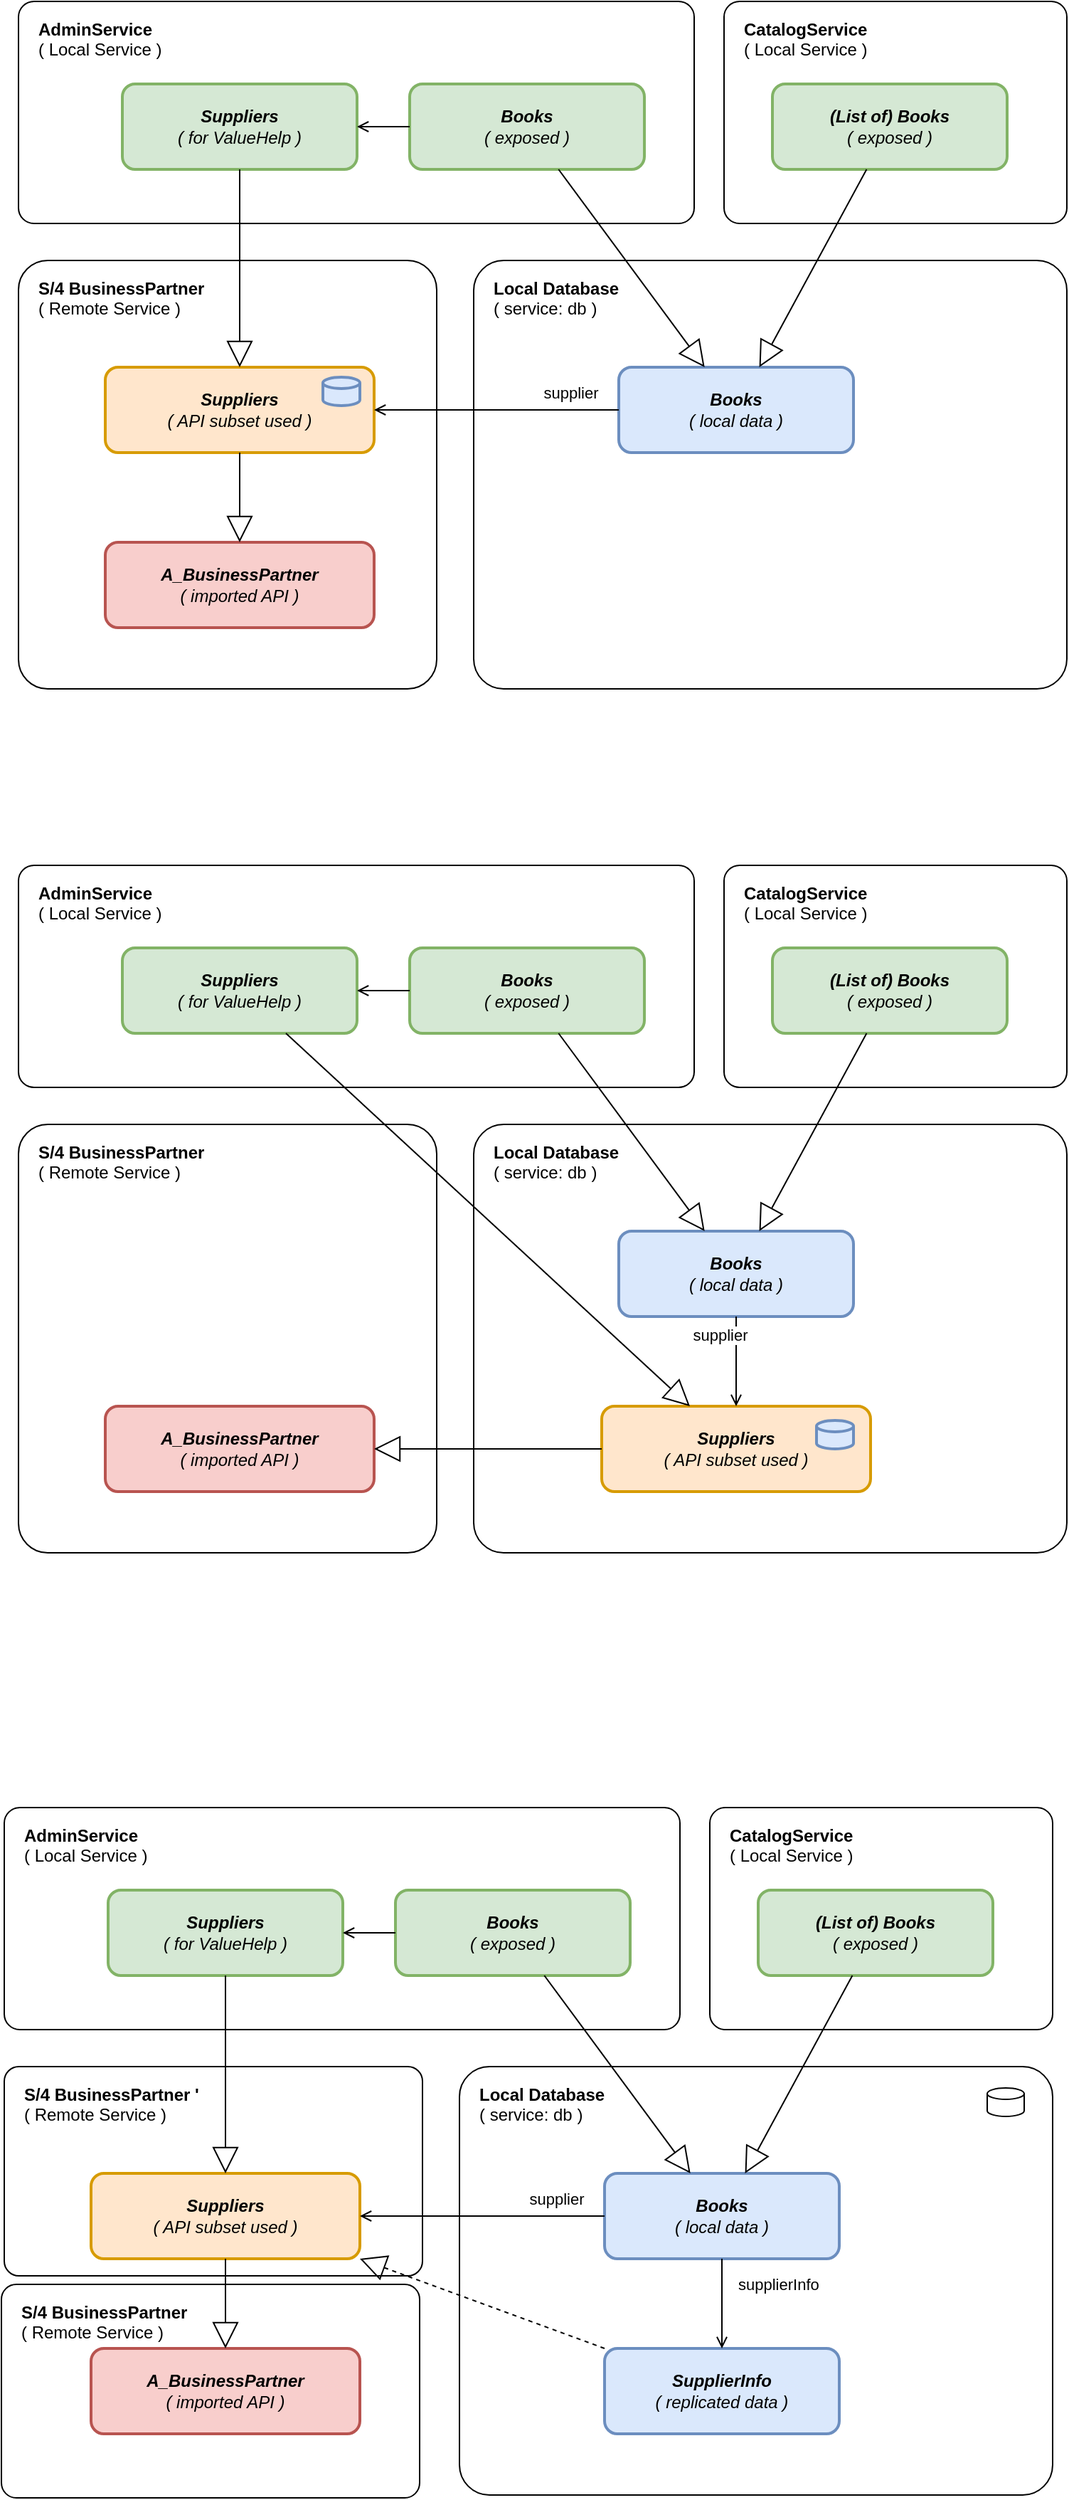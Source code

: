 <mxfile version="14.6.13" type="device"><diagram id="kIZwyAu_b989F7xyfxsf" name="Page-1"><mxGraphModel dx="1106" dy="1797" grid="0" gridSize="10" guides="1" tooltips="1" connect="1" arrows="1" fold="1" page="0" pageScale="1" pageWidth="827" pageHeight="1169" math="0" shadow="0"><root><mxCell id="0"/><mxCell id="1" parent="0"/><mxCell id="9PEQu4uncwa_wtTEgts3-1" value="S/4 BusinessPartner &lt;br&gt;&lt;span style=&quot;font-weight: normal&quot;&gt;( Remote Service&amp;nbsp;)&lt;/span&gt;" style="rounded=1;whiteSpace=wrap;html=1;sketch=0;verticalAlign=top;align=left;arcSize=7;spacing=8;spacingLeft=6;fontStyle=1" vertex="1" parent="1"><mxGeometry x="299" y="939" width="294" height="150" as="geometry"/></mxCell><mxCell id="_XM6uwQSE-7KdSLOaSL6-67" value="Local Database&lt;br&gt;&lt;span style=&quot;font-weight: 400&quot;&gt;( service: db )&lt;/span&gt;" style="rounded=1;whiteSpace=wrap;html=1;sketch=0;verticalAlign=top;align=left;arcSize=7;spacing=8;spacingLeft=6;fontStyle=1" parent="1" vertex="1"><mxGeometry x="631" y="124" width="417" height="301" as="geometry"/></mxCell><mxCell id="_XM6uwQSE-7KdSLOaSL6-20" value="S/4 BusinessPartner '&lt;br&gt;&lt;span style=&quot;font-weight: normal&quot;&gt;( Remote Service&amp;nbsp;)&lt;/span&gt;" style="rounded=1;whiteSpace=wrap;html=1;sketch=0;verticalAlign=top;align=left;arcSize=7;spacing=8;spacingLeft=6;fontStyle=1" parent="1" vertex="1"><mxGeometry x="301" y="786" width="294" height="147" as="geometry"/></mxCell><mxCell id="_XM6uwQSE-7KdSLOaSL6-21" value="&lt;b&gt;A_BusinessPartner&lt;br&gt;&lt;/b&gt;&lt;div&gt;&lt;span&gt;( imported API )&lt;/span&gt;&lt;/div&gt;" style="rounded=1;whiteSpace=wrap;html=1;sketch=0;align=center;fontStyle=2;fillColor=#f8cecc;strokeColor=#b85450;strokeWidth=2;" parent="1" vertex="1"><mxGeometry x="362" y="984" width="189" height="60" as="geometry"/></mxCell><mxCell id="_XM6uwQSE-7KdSLOaSL6-22" value="&lt;b&gt;Suppliers&lt;br&gt;&lt;/b&gt;&lt;div&gt;&lt;span&gt;( API subset used )&lt;/span&gt;&lt;/div&gt;" style="rounded=1;whiteSpace=wrap;html=1;sketch=0;align=center;fontStyle=2;fillColor=#ffe6cc;strokeColor=#d79b00;strokeWidth=2;" parent="1" vertex="1"><mxGeometry x="362" y="861" width="189" height="60" as="geometry"/></mxCell><mxCell id="_XM6uwQSE-7KdSLOaSL6-23" value="" style="endArrow=block;endSize=16;endFill=0;html=1;" parent="1" source="_XM6uwQSE-7KdSLOaSL6-22" target="_XM6uwQSE-7KdSLOaSL6-21" edge="1"><mxGeometry width="160" relative="1" as="geometry"><mxPoint x="724" y="533" as="sourcePoint"/><mxPoint x="214" y="890" as="targetPoint"/></mxGeometry></mxCell><mxCell id="_XM6uwQSE-7KdSLOaSL6-24" value="AdminService&lt;br&gt;&lt;span style=&quot;font-weight: normal&quot;&gt;( Local Service )&lt;/span&gt;" style="rounded=1;whiteSpace=wrap;html=1;sketch=0;verticalAlign=top;align=left;arcSize=7;spacing=8;spacingLeft=6;fontStyle=1" parent="1" vertex="1"><mxGeometry x="301" y="604" width="475" height="156" as="geometry"/></mxCell><mxCell id="_XM6uwQSE-7KdSLOaSL6-25" value="CatalogService&lt;br&gt;&lt;span style=&quot;font-weight: 400&quot;&gt;( Local Service )&lt;/span&gt;" style="rounded=1;whiteSpace=wrap;html=1;sketch=0;verticalAlign=top;align=left;arcSize=7;spacing=8;spacingLeft=6;fontStyle=1" parent="1" vertex="1"><mxGeometry x="797" y="604" width="241" height="156" as="geometry"/></mxCell><mxCell id="_XM6uwQSE-7KdSLOaSL6-26" value="Local Database&lt;br&gt;&lt;span style=&quot;font-weight: 400&quot;&gt;( service: db )&lt;/span&gt;" style="rounded=1;whiteSpace=wrap;html=1;sketch=0;verticalAlign=top;align=left;arcSize=7;spacing=8;spacingLeft=6;fontStyle=1" parent="1" vertex="1"><mxGeometry x="621" y="786" width="417" height="301" as="geometry"/></mxCell><mxCell id="_XM6uwQSE-7KdSLOaSL6-27" value="&lt;b&gt;SupplierInfo&lt;br&gt;&lt;/b&gt;&lt;div&gt;&lt;span&gt;( replicated data )&lt;/span&gt;&lt;/div&gt;" style="rounded=1;whiteSpace=wrap;html=1;sketch=0;align=center;fontStyle=2;fillColor=#dae8fc;strokeColor=#6c8ebf;strokeWidth=2;" parent="1" vertex="1"><mxGeometry x="723" y="984" width="165" height="60" as="geometry"/></mxCell><mxCell id="_XM6uwQSE-7KdSLOaSL6-28" value="" style="endArrow=block;endSize=16;endFill=0;html=1;entryX=1;entryY=1;entryDx=0;entryDy=0;exitX=0;exitY=0;exitDx=0;exitDy=0;dashed=1;" parent="1" source="_XM6uwQSE-7KdSLOaSL6-27" target="_XM6uwQSE-7KdSLOaSL6-22" edge="1"><mxGeometry width="160" relative="1" as="geometry"><mxPoint x="382" y="901" as="sourcePoint"/><mxPoint x="327" y="901" as="targetPoint"/></mxGeometry></mxCell><mxCell id="_XM6uwQSE-7KdSLOaSL6-29" value="" style="shape=cylinder3;whiteSpace=wrap;html=1;boundedLbl=1;backgroundOutline=1;size=4;sketch=0;" parent="1" vertex="1"><mxGeometry x="992" y="801" width="26" height="20" as="geometry"/></mxCell><mxCell id="_XM6uwQSE-7KdSLOaSL6-30" value="&lt;b&gt;Books&lt;br&gt;&lt;/b&gt;&lt;div&gt;&lt;span&gt;( local data )&lt;/span&gt;&lt;/div&gt;" style="rounded=1;whiteSpace=wrap;html=1;sketch=0;align=center;fontStyle=2;fillColor=#dae8fc;strokeColor=#6c8ebf;strokeWidth=2;" parent="1" vertex="1"><mxGeometry x="723" y="861" width="165" height="60" as="geometry"/></mxCell><mxCell id="_XM6uwQSE-7KdSLOaSL6-31" value="supplierInfo" style="endArrow=open;html=1;endFill=0;align=left;" parent="1" source="_XM6uwQSE-7KdSLOaSL6-30" target="_XM6uwQSE-7KdSLOaSL6-27" edge="1"><mxGeometry x="-0.429" y="9" width="50" height="50" relative="1" as="geometry"><mxPoint x="631" y="902" as="sourcePoint"/><mxPoint x="834" y="1122" as="targetPoint"/><mxPoint as="offset"/></mxGeometry></mxCell><mxCell id="_XM6uwQSE-7KdSLOaSL6-32" value="supplier" style="endArrow=open;html=1;endFill=0;" parent="1" source="_XM6uwQSE-7KdSLOaSL6-30" target="_XM6uwQSE-7KdSLOaSL6-22" edge="1"><mxGeometry x="-0.605" y="-12" width="50" height="50" relative="1" as="geometry"><mxPoint x="838" y="901" as="sourcePoint"/><mxPoint x="887" y="901" as="targetPoint"/><mxPoint as="offset"/></mxGeometry></mxCell><mxCell id="_XM6uwQSE-7KdSLOaSL6-33" value="&lt;b&gt;Suppliers&lt;br&gt;&lt;/b&gt;&lt;div&gt;&lt;span&gt;( for ValueHelp )&lt;/span&gt;&lt;/div&gt;" style="rounded=1;whiteSpace=wrap;html=1;sketch=0;align=center;fontStyle=2;fillColor=#d5e8d4;strokeColor=#82b366;strokeWidth=2;" parent="1" vertex="1"><mxGeometry x="374" y="662" width="165" height="60" as="geometry"/></mxCell><mxCell id="_XM6uwQSE-7KdSLOaSL6-34" value="" style="endArrow=block;endSize=16;endFill=0;html=1;" parent="1" source="_XM6uwQSE-7KdSLOaSL6-33" target="_XM6uwQSE-7KdSLOaSL6-22" edge="1"><mxGeometry width="160" relative="1" as="geometry"><mxPoint x="673" y="887" as="sourcePoint"/><mxPoint x="571" y="887" as="targetPoint"/></mxGeometry></mxCell><mxCell id="_XM6uwQSE-7KdSLOaSL6-35" value="&lt;b&gt;Books&lt;br&gt;&lt;/b&gt;&lt;div&gt;&lt;span&gt;( exposed )&lt;/span&gt;&lt;/div&gt;" style="rounded=1;whiteSpace=wrap;html=1;sketch=0;align=center;fontStyle=2;fillColor=#d5e8d4;strokeColor=#82b366;strokeWidth=2;" parent="1" vertex="1"><mxGeometry x="576" y="662" width="165" height="60" as="geometry"/></mxCell><mxCell id="_XM6uwQSE-7KdSLOaSL6-36" value="&lt;b&gt;(List of) Books&lt;br&gt;&lt;/b&gt;&lt;div&gt;&lt;span&gt;( exposed )&lt;/span&gt;&lt;/div&gt;" style="rounded=1;whiteSpace=wrap;html=1;sketch=0;align=center;fontStyle=2;fillColor=#d5e8d4;strokeColor=#82b366;strokeWidth=2;" parent="1" vertex="1"><mxGeometry x="831" y="662" width="165" height="60" as="geometry"/></mxCell><mxCell id="_XM6uwQSE-7KdSLOaSL6-37" value="" style="endArrow=block;endSize=16;endFill=0;html=1;" parent="1" source="_XM6uwQSE-7KdSLOaSL6-35" target="_XM6uwQSE-7KdSLOaSL6-30" edge="1"><mxGeometry width="160" relative="1" as="geometry"><mxPoint x="476.5" y="744" as="sourcePoint"/><mxPoint x="476.5" y="857" as="targetPoint"/></mxGeometry></mxCell><mxCell id="_XM6uwQSE-7KdSLOaSL6-38" value="" style="endArrow=block;endSize=16;endFill=0;html=1;" parent="1" source="_XM6uwQSE-7KdSLOaSL6-36" target="_XM6uwQSE-7KdSLOaSL6-30" edge="1"><mxGeometry width="160" relative="1" as="geometry"><mxPoint x="736.402" y="744" as="sourcePoint"/><mxPoint x="920.598" y="857" as="targetPoint"/></mxGeometry></mxCell><mxCell id="_XM6uwQSE-7KdSLOaSL6-40" value="" style="endArrow=open;html=1;endFill=0;" parent="1" source="_XM6uwQSE-7KdSLOaSL6-35" target="_XM6uwQSE-7KdSLOaSL6-33" edge="1"><mxGeometry x="-0.568" y="-16" width="50" height="50" relative="1" as="geometry"><mxPoint x="733" y="901" as="sourcePoint"/><mxPoint x="561" y="901" as="targetPoint"/><mxPoint as="offset"/></mxGeometry></mxCell><mxCell id="_XM6uwQSE-7KdSLOaSL6-41" value="S/4 BusinessPartner &lt;br&gt;&lt;span style=&quot;font-weight: normal&quot;&gt;( Remote Service&amp;nbsp;)&lt;/span&gt;" style="rounded=1;whiteSpace=wrap;html=1;sketch=0;verticalAlign=top;align=left;arcSize=7;spacing=8;spacingLeft=6;fontStyle=1" parent="1" vertex="1"><mxGeometry x="311" y="-483" width="294" height="301" as="geometry"/></mxCell><mxCell id="_XM6uwQSE-7KdSLOaSL6-42" value="&lt;b&gt;A_BusinessPartner&lt;br&gt;&lt;/b&gt;&lt;div&gt;&lt;span&gt;( imported API )&lt;/span&gt;&lt;/div&gt;" style="rounded=1;whiteSpace=wrap;html=1;sketch=0;align=center;fontStyle=2;fillColor=#f8cecc;strokeColor=#b85450;strokeWidth=2;" parent="1" vertex="1"><mxGeometry x="372" y="-285" width="189" height="60" as="geometry"/></mxCell><mxCell id="_XM6uwQSE-7KdSLOaSL6-43" value="&lt;b&gt;Suppliers&lt;br&gt;&lt;/b&gt;&lt;div&gt;&lt;span&gt;( API subset used )&lt;/span&gt;&lt;/div&gt;" style="rounded=1;whiteSpace=wrap;html=1;sketch=0;align=center;fontStyle=2;fillColor=#ffe6cc;strokeColor=#d79b00;strokeWidth=2;" parent="1" vertex="1"><mxGeometry x="372" y="-408" width="189" height="60" as="geometry"/></mxCell><mxCell id="_XM6uwQSE-7KdSLOaSL6-44" value="" style="endArrow=block;endSize=16;endFill=0;html=1;" parent="1" source="_XM6uwQSE-7KdSLOaSL6-43" target="_XM6uwQSE-7KdSLOaSL6-42" edge="1"><mxGeometry width="160" relative="1" as="geometry"><mxPoint x="734" y="-736" as="sourcePoint"/><mxPoint x="224" y="-379" as="targetPoint"/></mxGeometry></mxCell><mxCell id="_XM6uwQSE-7KdSLOaSL6-45" value="AdminService&lt;br&gt;&lt;span style=&quot;font-weight: normal&quot;&gt;( Local Service )&lt;/span&gt;" style="rounded=1;whiteSpace=wrap;html=1;sketch=0;verticalAlign=top;align=left;arcSize=7;spacing=8;spacingLeft=6;fontStyle=1" parent="1" vertex="1"><mxGeometry x="311" y="-665" width="475" height="156" as="geometry"/></mxCell><mxCell id="_XM6uwQSE-7KdSLOaSL6-46" value="CatalogService&lt;br&gt;&lt;span style=&quot;font-weight: 400&quot;&gt;( Local Service )&lt;/span&gt;" style="rounded=1;whiteSpace=wrap;html=1;sketch=0;verticalAlign=top;align=left;arcSize=7;spacing=8;spacingLeft=6;fontStyle=1" parent="1" vertex="1"><mxGeometry x="807" y="-665" width="241" height="156" as="geometry"/></mxCell><mxCell id="_XM6uwQSE-7KdSLOaSL6-47" value="Local Database&lt;br&gt;&lt;span style=&quot;font-weight: 400&quot;&gt;( service: db )&lt;/span&gt;" style="rounded=1;whiteSpace=wrap;html=1;sketch=0;verticalAlign=top;align=left;arcSize=7;spacing=8;spacingLeft=6;fontStyle=1" parent="1" vertex="1"><mxGeometry x="631" y="-483" width="417" height="301" as="geometry"/></mxCell><mxCell id="_XM6uwQSE-7KdSLOaSL6-50" value="" style="shape=cylinder3;whiteSpace=wrap;html=1;boundedLbl=1;backgroundOutline=1;size=4;sketch=0;fillColor=#dae8fc;strokeColor=#6c8ebf;strokeWidth=2;" parent="1" vertex="1"><mxGeometry x="525" y="-401" width="26" height="20" as="geometry"/></mxCell><mxCell id="_XM6uwQSE-7KdSLOaSL6-51" value="&lt;b&gt;Books&lt;br&gt;&lt;/b&gt;&lt;div&gt;&lt;span&gt;( local data )&lt;/span&gt;&lt;/div&gt;" style="rounded=1;whiteSpace=wrap;html=1;sketch=0;align=center;fontStyle=2;fillColor=#dae8fc;strokeColor=#6c8ebf;strokeWidth=2;" parent="1" vertex="1"><mxGeometry x="733" y="-408" width="165" height="60" as="geometry"/></mxCell><mxCell id="_XM6uwQSE-7KdSLOaSL6-53" value="supplier" style="endArrow=open;html=1;endFill=0;" parent="1" source="_XM6uwQSE-7KdSLOaSL6-51" target="_XM6uwQSE-7KdSLOaSL6-43" edge="1"><mxGeometry x="-0.605" y="-12" width="50" height="50" relative="1" as="geometry"><mxPoint x="848" y="-368" as="sourcePoint"/><mxPoint x="897" y="-368" as="targetPoint"/><mxPoint as="offset"/></mxGeometry></mxCell><mxCell id="_XM6uwQSE-7KdSLOaSL6-54" value="&lt;b&gt;Suppliers&lt;br&gt;&lt;/b&gt;&lt;div&gt;&lt;span&gt;( for ValueHelp )&lt;/span&gt;&lt;/div&gt;" style="rounded=1;whiteSpace=wrap;html=1;sketch=0;align=center;fontStyle=2;fillColor=#d5e8d4;strokeColor=#82b366;strokeWidth=2;" parent="1" vertex="1"><mxGeometry x="384" y="-607" width="165" height="60" as="geometry"/></mxCell><mxCell id="_XM6uwQSE-7KdSLOaSL6-55" value="" style="endArrow=block;endSize=16;endFill=0;html=1;" parent="1" source="_XM6uwQSE-7KdSLOaSL6-54" target="_XM6uwQSE-7KdSLOaSL6-43" edge="1"><mxGeometry width="160" relative="1" as="geometry"><mxPoint x="683" y="-382" as="sourcePoint"/><mxPoint x="581" y="-382" as="targetPoint"/></mxGeometry></mxCell><mxCell id="_XM6uwQSE-7KdSLOaSL6-56" value="&lt;b&gt;Books&lt;br&gt;&lt;/b&gt;&lt;div&gt;&lt;span&gt;( exposed )&lt;/span&gt;&lt;/div&gt;" style="rounded=1;whiteSpace=wrap;html=1;sketch=0;align=center;fontStyle=2;fillColor=#d5e8d4;strokeColor=#82b366;strokeWidth=2;" parent="1" vertex="1"><mxGeometry x="586" y="-607" width="165" height="60" as="geometry"/></mxCell><mxCell id="_XM6uwQSE-7KdSLOaSL6-57" value="&lt;b&gt;(List of) Books&lt;br&gt;&lt;/b&gt;&lt;div&gt;&lt;span&gt;( exposed )&lt;/span&gt;&lt;/div&gt;" style="rounded=1;whiteSpace=wrap;html=1;sketch=0;align=center;fontStyle=2;fillColor=#d5e8d4;strokeColor=#82b366;strokeWidth=2;" parent="1" vertex="1"><mxGeometry x="841" y="-607" width="165" height="60" as="geometry"/></mxCell><mxCell id="_XM6uwQSE-7KdSLOaSL6-58" value="" style="endArrow=block;endSize=16;endFill=0;html=1;" parent="1" source="_XM6uwQSE-7KdSLOaSL6-56" target="_XM6uwQSE-7KdSLOaSL6-51" edge="1"><mxGeometry width="160" relative="1" as="geometry"><mxPoint x="486.5" y="-525" as="sourcePoint"/><mxPoint x="486.5" y="-412" as="targetPoint"/></mxGeometry></mxCell><mxCell id="_XM6uwQSE-7KdSLOaSL6-59" value="" style="endArrow=block;endSize=16;endFill=0;html=1;" parent="1" source="_XM6uwQSE-7KdSLOaSL6-57" target="_XM6uwQSE-7KdSLOaSL6-51" edge="1"><mxGeometry width="160" relative="1" as="geometry"><mxPoint x="746.402" y="-525" as="sourcePoint"/><mxPoint x="930.598" y="-412" as="targetPoint"/></mxGeometry></mxCell><mxCell id="_XM6uwQSE-7KdSLOaSL6-60" value="" style="endArrow=open;html=1;endFill=0;" parent="1" source="_XM6uwQSE-7KdSLOaSL6-56" target="_XM6uwQSE-7KdSLOaSL6-54" edge="1"><mxGeometry x="-0.568" y="-16" width="50" height="50" relative="1" as="geometry"><mxPoint x="743" y="-368" as="sourcePoint"/><mxPoint x="571" y="-368" as="targetPoint"/><mxPoint as="offset"/></mxGeometry></mxCell><mxCell id="_XM6uwQSE-7KdSLOaSL6-61" value="S/4 BusinessPartner &lt;br&gt;&lt;span style=&quot;font-weight: normal&quot;&gt;( Remote Service&amp;nbsp;)&lt;/span&gt;" style="rounded=1;whiteSpace=wrap;html=1;sketch=0;verticalAlign=top;align=left;arcSize=7;spacing=8;spacingLeft=6;fontStyle=1" parent="1" vertex="1"><mxGeometry x="311" y="124" width="294" height="301" as="geometry"/></mxCell><mxCell id="_XM6uwQSE-7KdSLOaSL6-62" value="&lt;b&gt;A_BusinessPartner&lt;br&gt;&lt;/b&gt;&lt;div&gt;&lt;span&gt;( imported API )&lt;/span&gt;&lt;/div&gt;" style="rounded=1;whiteSpace=wrap;html=1;sketch=0;align=center;fontStyle=2;fillColor=#f8cecc;strokeColor=#b85450;strokeWidth=2;" parent="1" vertex="1"><mxGeometry x="372" y="322" width="189" height="60" as="geometry"/></mxCell><mxCell id="_XM6uwQSE-7KdSLOaSL6-63" value="&lt;b&gt;Suppliers&lt;br&gt;&lt;/b&gt;&lt;div&gt;&lt;span&gt;( API subset used )&lt;/span&gt;&lt;/div&gt;" style="rounded=1;whiteSpace=wrap;html=1;sketch=0;align=center;fontStyle=2;fillColor=#ffe6cc;strokeColor=#d79b00;strokeWidth=2;" parent="1" vertex="1"><mxGeometry x="721" y="322" width="189" height="60" as="geometry"/></mxCell><mxCell id="_XM6uwQSE-7KdSLOaSL6-64" value="" style="endArrow=block;endSize=16;endFill=0;html=1;" parent="1" source="_XM6uwQSE-7KdSLOaSL6-63" target="_XM6uwQSE-7KdSLOaSL6-62" edge="1"><mxGeometry width="160" relative="1" as="geometry"><mxPoint x="734" y="-129" as="sourcePoint"/><mxPoint x="224" y="228" as="targetPoint"/></mxGeometry></mxCell><mxCell id="_XM6uwQSE-7KdSLOaSL6-65" value="AdminService&lt;br&gt;&lt;span style=&quot;font-weight: normal&quot;&gt;( Local Service )&lt;/span&gt;" style="rounded=1;whiteSpace=wrap;html=1;sketch=0;verticalAlign=top;align=left;arcSize=7;spacing=8;spacingLeft=6;fontStyle=1" parent="1" vertex="1"><mxGeometry x="311" y="-58" width="475" height="156" as="geometry"/></mxCell><mxCell id="_XM6uwQSE-7KdSLOaSL6-66" value="CatalogService&lt;br&gt;&lt;span style=&quot;font-weight: 400&quot;&gt;( Local Service )&lt;/span&gt;" style="rounded=1;whiteSpace=wrap;html=1;sketch=0;verticalAlign=top;align=left;arcSize=7;spacing=8;spacingLeft=6;fontStyle=1" parent="1" vertex="1"><mxGeometry x="807" y="-58" width="241" height="156" as="geometry"/></mxCell><mxCell id="_XM6uwQSE-7KdSLOaSL6-68" value="" style="shape=cylinder3;whiteSpace=wrap;html=1;boundedLbl=1;backgroundOutline=1;size=4;sketch=0;fillColor=#dae8fc;strokeColor=#6c8ebf;strokeWidth=2;" parent="1" vertex="1"><mxGeometry x="872" y="332" width="26" height="20" as="geometry"/></mxCell><mxCell id="_XM6uwQSE-7KdSLOaSL6-69" value="&lt;b&gt;Books&lt;br&gt;&lt;/b&gt;&lt;div&gt;&lt;span&gt;( local data )&lt;/span&gt;&lt;/div&gt;" style="rounded=1;whiteSpace=wrap;html=1;sketch=0;align=center;fontStyle=2;fillColor=#dae8fc;strokeColor=#6c8ebf;strokeWidth=2;" parent="1" vertex="1"><mxGeometry x="733" y="199" width="165" height="60" as="geometry"/></mxCell><mxCell id="_XM6uwQSE-7KdSLOaSL6-70" value="supplier" style="endArrow=open;html=1;endFill=0;" parent="1" source="_XM6uwQSE-7KdSLOaSL6-69" target="_XM6uwQSE-7KdSLOaSL6-63" edge="1"><mxGeometry x="-0.605" y="-12" width="50" height="50" relative="1" as="geometry"><mxPoint x="848" y="239" as="sourcePoint"/><mxPoint x="897" y="239" as="targetPoint"/><mxPoint as="offset"/></mxGeometry></mxCell><mxCell id="_XM6uwQSE-7KdSLOaSL6-71" value="&lt;b&gt;Suppliers&lt;br&gt;&lt;/b&gt;&lt;div&gt;&lt;span&gt;( for ValueHelp )&lt;/span&gt;&lt;/div&gt;" style="rounded=1;whiteSpace=wrap;html=1;sketch=0;align=center;fontStyle=2;fillColor=#d5e8d4;strokeColor=#82b366;strokeWidth=2;" parent="1" vertex="1"><mxGeometry x="384" width="165" height="60" as="geometry"/></mxCell><mxCell id="_XM6uwQSE-7KdSLOaSL6-72" value="" style="endArrow=block;endSize=16;endFill=0;html=1;" parent="1" source="_XM6uwQSE-7KdSLOaSL6-71" target="_XM6uwQSE-7KdSLOaSL6-63" edge="1"><mxGeometry width="160" relative="1" as="geometry"><mxPoint x="683" y="225" as="sourcePoint"/><mxPoint x="581" y="225" as="targetPoint"/></mxGeometry></mxCell><mxCell id="_XM6uwQSE-7KdSLOaSL6-73" value="&lt;b&gt;Books&lt;br&gt;&lt;/b&gt;&lt;div&gt;&lt;span&gt;( exposed )&lt;/span&gt;&lt;/div&gt;" style="rounded=1;whiteSpace=wrap;html=1;sketch=0;align=center;fontStyle=2;fillColor=#d5e8d4;strokeColor=#82b366;strokeWidth=2;" parent="1" vertex="1"><mxGeometry x="586" width="165" height="60" as="geometry"/></mxCell><mxCell id="_XM6uwQSE-7KdSLOaSL6-74" value="&lt;b&gt;(List of) Books&lt;br&gt;&lt;/b&gt;&lt;div&gt;&lt;span&gt;( exposed )&lt;/span&gt;&lt;/div&gt;" style="rounded=1;whiteSpace=wrap;html=1;sketch=0;align=center;fontStyle=2;fillColor=#d5e8d4;strokeColor=#82b366;strokeWidth=2;" parent="1" vertex="1"><mxGeometry x="841" width="165" height="60" as="geometry"/></mxCell><mxCell id="_XM6uwQSE-7KdSLOaSL6-75" value="" style="endArrow=block;endSize=16;endFill=0;html=1;" parent="1" source="_XM6uwQSE-7KdSLOaSL6-73" target="_XM6uwQSE-7KdSLOaSL6-69" edge="1"><mxGeometry width="160" relative="1" as="geometry"><mxPoint x="486.5" y="82" as="sourcePoint"/><mxPoint x="486.5" y="195" as="targetPoint"/></mxGeometry></mxCell><mxCell id="_XM6uwQSE-7KdSLOaSL6-76" value="" style="endArrow=block;endSize=16;endFill=0;html=1;" parent="1" source="_XM6uwQSE-7KdSLOaSL6-74" target="_XM6uwQSE-7KdSLOaSL6-69" edge="1"><mxGeometry width="160" relative="1" as="geometry"><mxPoint x="746.402" y="82" as="sourcePoint"/><mxPoint x="930.598" y="195" as="targetPoint"/></mxGeometry></mxCell><mxCell id="_XM6uwQSE-7KdSLOaSL6-77" value="" style="endArrow=open;html=1;endFill=0;" parent="1" source="_XM6uwQSE-7KdSLOaSL6-73" target="_XM6uwQSE-7KdSLOaSL6-71" edge="1"><mxGeometry x="-0.568" y="-16" width="50" height="50" relative="1" as="geometry"><mxPoint x="743" y="239" as="sourcePoint"/><mxPoint x="571" y="239" as="targetPoint"/><mxPoint as="offset"/></mxGeometry></mxCell></root></mxGraphModel></diagram></mxfile>